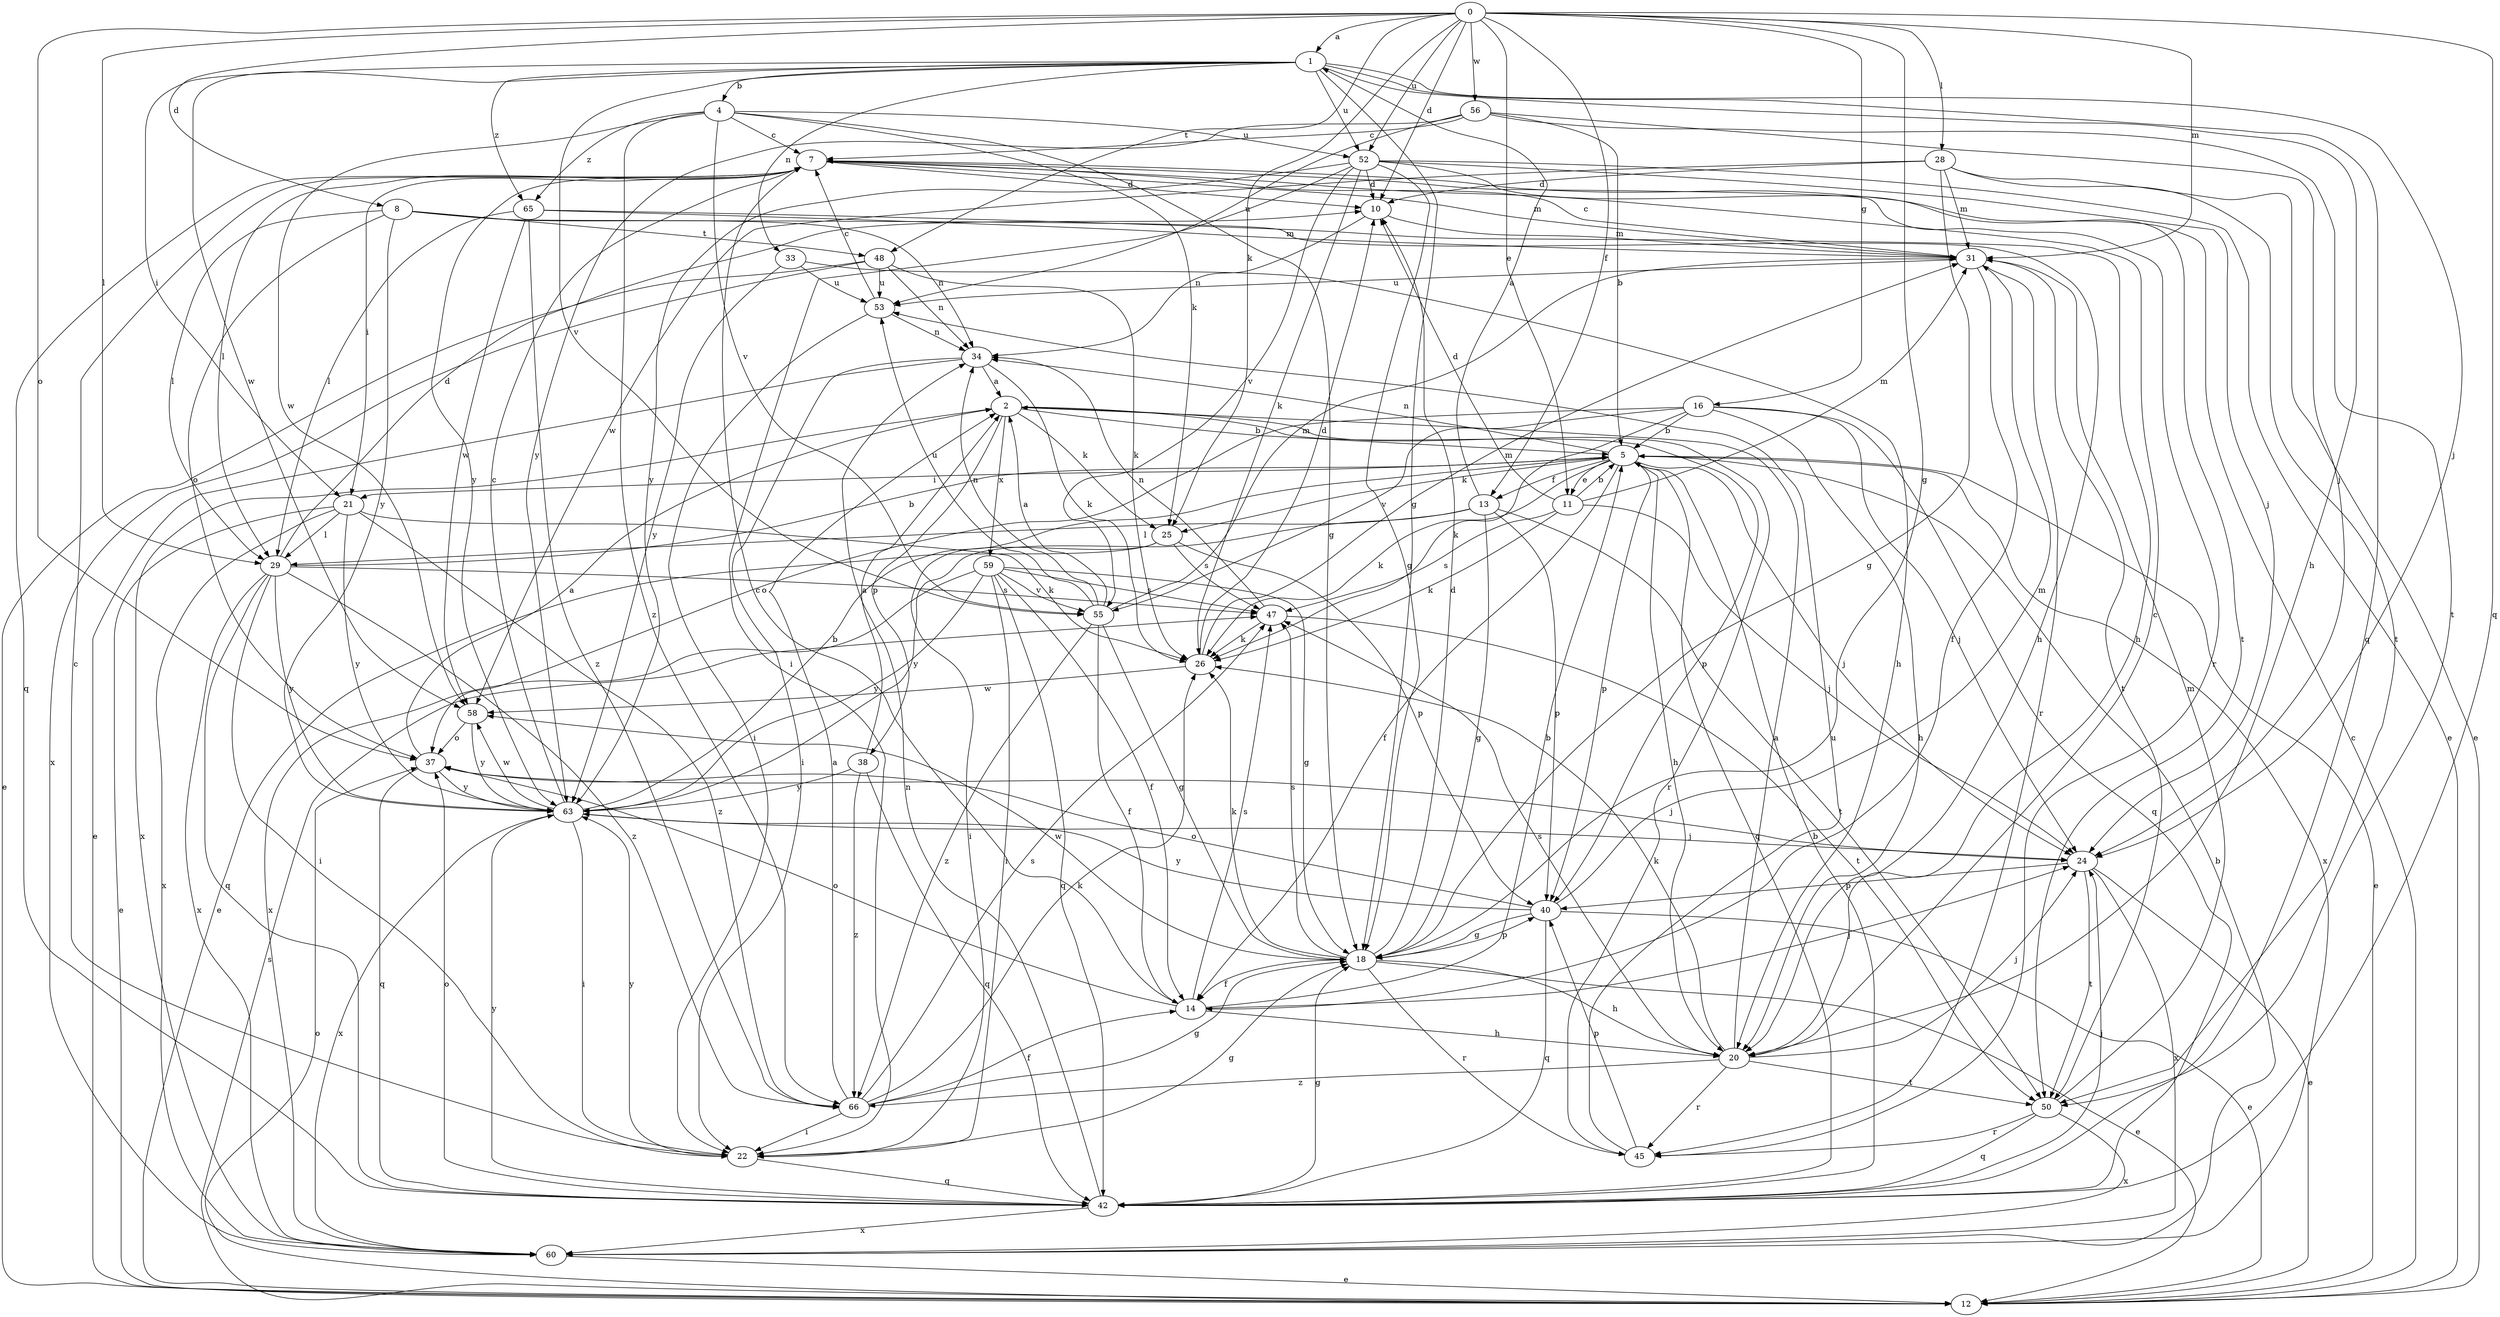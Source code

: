 strict digraph  {
0;
1;
2;
4;
5;
7;
8;
10;
11;
12;
13;
14;
16;
18;
20;
21;
22;
24;
25;
26;
28;
29;
31;
33;
34;
37;
38;
40;
42;
45;
47;
48;
50;
52;
53;
55;
56;
58;
59;
60;
63;
65;
66;
0 -> 1  [label=a];
0 -> 8  [label=d];
0 -> 10  [label=d];
0 -> 11  [label=e];
0 -> 13  [label=f];
0 -> 16  [label=g];
0 -> 18  [label=g];
0 -> 25  [label=k];
0 -> 28  [label=l];
0 -> 29  [label=l];
0 -> 31  [label=m];
0 -> 37  [label=o];
0 -> 42  [label=q];
0 -> 48  [label=t];
0 -> 52  [label=u];
0 -> 56  [label=w];
1 -> 4  [label=b];
1 -> 18  [label=g];
1 -> 20  [label=h];
1 -> 21  [label=i];
1 -> 24  [label=j];
1 -> 33  [label=n];
1 -> 42  [label=q];
1 -> 52  [label=u];
1 -> 55  [label=v];
1 -> 58  [label=w];
1 -> 65  [label=z];
2 -> 5  [label=b];
2 -> 25  [label=k];
2 -> 38  [label=p];
2 -> 40  [label=p];
2 -> 45  [label=r];
2 -> 59  [label=x];
2 -> 60  [label=x];
4 -> 7  [label=c];
4 -> 18  [label=g];
4 -> 25  [label=k];
4 -> 52  [label=u];
4 -> 55  [label=v];
4 -> 58  [label=w];
4 -> 65  [label=z];
4 -> 66  [label=z];
5 -> 11  [label=e];
5 -> 12  [label=e];
5 -> 13  [label=f];
5 -> 14  [label=f];
5 -> 20  [label=h];
5 -> 21  [label=i];
5 -> 24  [label=j];
5 -> 25  [label=k];
5 -> 26  [label=k];
5 -> 34  [label=n];
5 -> 40  [label=p];
5 -> 42  [label=q];
5 -> 60  [label=x];
7 -> 10  [label=d];
7 -> 21  [label=i];
7 -> 29  [label=l];
7 -> 31  [label=m];
7 -> 42  [label=q];
7 -> 45  [label=r];
7 -> 63  [label=y];
8 -> 20  [label=h];
8 -> 29  [label=l];
8 -> 34  [label=n];
8 -> 37  [label=o];
8 -> 48  [label=t];
8 -> 63  [label=y];
10 -> 31  [label=m];
10 -> 34  [label=n];
11 -> 5  [label=b];
11 -> 10  [label=d];
11 -> 24  [label=j];
11 -> 26  [label=k];
11 -> 31  [label=m];
11 -> 47  [label=s];
12 -> 7  [label=c];
12 -> 37  [label=o];
12 -> 47  [label=s];
13 -> 1  [label=a];
13 -> 18  [label=g];
13 -> 29  [label=l];
13 -> 40  [label=p];
13 -> 50  [label=t];
13 -> 63  [label=y];
14 -> 5  [label=b];
14 -> 7  [label=c];
14 -> 20  [label=h];
14 -> 24  [label=j];
14 -> 37  [label=o];
14 -> 47  [label=s];
16 -> 5  [label=b];
16 -> 20  [label=h];
16 -> 24  [label=j];
16 -> 26  [label=k];
16 -> 37  [label=o];
16 -> 42  [label=q];
16 -> 55  [label=v];
18 -> 10  [label=d];
18 -> 12  [label=e];
18 -> 14  [label=f];
18 -> 20  [label=h];
18 -> 26  [label=k];
18 -> 40  [label=p];
18 -> 45  [label=r];
18 -> 47  [label=s];
18 -> 58  [label=w];
20 -> 2  [label=a];
20 -> 7  [label=c];
20 -> 24  [label=j];
20 -> 26  [label=k];
20 -> 45  [label=r];
20 -> 47  [label=s];
20 -> 50  [label=t];
20 -> 66  [label=z];
21 -> 12  [label=e];
21 -> 26  [label=k];
21 -> 29  [label=l];
21 -> 60  [label=x];
21 -> 63  [label=y];
21 -> 66  [label=z];
22 -> 7  [label=c];
22 -> 18  [label=g];
22 -> 42  [label=q];
22 -> 63  [label=y];
24 -> 12  [label=e];
24 -> 40  [label=p];
24 -> 50  [label=t];
24 -> 60  [label=x];
25 -> 12  [label=e];
25 -> 22  [label=i];
25 -> 40  [label=p];
25 -> 47  [label=s];
26 -> 10  [label=d];
26 -> 31  [label=m];
26 -> 58  [label=w];
28 -> 10  [label=d];
28 -> 12  [label=e];
28 -> 18  [label=g];
28 -> 31  [label=m];
28 -> 50  [label=t];
28 -> 58  [label=w];
29 -> 5  [label=b];
29 -> 10  [label=d];
29 -> 22  [label=i];
29 -> 42  [label=q];
29 -> 47  [label=s];
29 -> 60  [label=x];
29 -> 63  [label=y];
29 -> 66  [label=z];
31 -> 7  [label=c];
31 -> 14  [label=f];
31 -> 45  [label=r];
31 -> 50  [label=t];
31 -> 53  [label=u];
33 -> 20  [label=h];
33 -> 53  [label=u];
33 -> 63  [label=y];
34 -> 2  [label=a];
34 -> 12  [label=e];
34 -> 22  [label=i];
34 -> 26  [label=k];
37 -> 2  [label=a];
37 -> 24  [label=j];
37 -> 42  [label=q];
37 -> 63  [label=y];
38 -> 2  [label=a];
38 -> 42  [label=q];
38 -> 63  [label=y];
38 -> 66  [label=z];
40 -> 12  [label=e];
40 -> 18  [label=g];
40 -> 31  [label=m];
40 -> 37  [label=o];
40 -> 42  [label=q];
40 -> 63  [label=y];
42 -> 5  [label=b];
42 -> 18  [label=g];
42 -> 24  [label=j];
42 -> 34  [label=n];
42 -> 37  [label=o];
42 -> 60  [label=x];
42 -> 63  [label=y];
45 -> 40  [label=p];
45 -> 53  [label=u];
47 -> 26  [label=k];
47 -> 34  [label=n];
47 -> 50  [label=t];
48 -> 12  [label=e];
48 -> 26  [label=k];
48 -> 34  [label=n];
48 -> 53  [label=u];
48 -> 60  [label=x];
50 -> 31  [label=m];
50 -> 42  [label=q];
50 -> 45  [label=r];
50 -> 60  [label=x];
52 -> 10  [label=d];
52 -> 12  [label=e];
52 -> 18  [label=g];
52 -> 22  [label=i];
52 -> 24  [label=j];
52 -> 26  [label=k];
52 -> 50  [label=t];
52 -> 55  [label=v];
52 -> 63  [label=y];
53 -> 7  [label=c];
53 -> 22  [label=i];
53 -> 34  [label=n];
55 -> 2  [label=a];
55 -> 14  [label=f];
55 -> 18  [label=g];
55 -> 31  [label=m];
55 -> 34  [label=n];
55 -> 53  [label=u];
55 -> 66  [label=z];
56 -> 5  [label=b];
56 -> 7  [label=c];
56 -> 24  [label=j];
56 -> 50  [label=t];
56 -> 53  [label=u];
56 -> 63  [label=y];
58 -> 37  [label=o];
58 -> 63  [label=y];
59 -> 14  [label=f];
59 -> 18  [label=g];
59 -> 22  [label=i];
59 -> 42  [label=q];
59 -> 47  [label=s];
59 -> 55  [label=v];
59 -> 60  [label=x];
59 -> 63  [label=y];
60 -> 5  [label=b];
60 -> 12  [label=e];
63 -> 5  [label=b];
63 -> 7  [label=c];
63 -> 22  [label=i];
63 -> 24  [label=j];
63 -> 58  [label=w];
63 -> 60  [label=x];
65 -> 20  [label=h];
65 -> 29  [label=l];
65 -> 31  [label=m];
65 -> 58  [label=w];
65 -> 66  [label=z];
66 -> 2  [label=a];
66 -> 14  [label=f];
66 -> 18  [label=g];
66 -> 22  [label=i];
66 -> 26  [label=k];
66 -> 47  [label=s];
}
